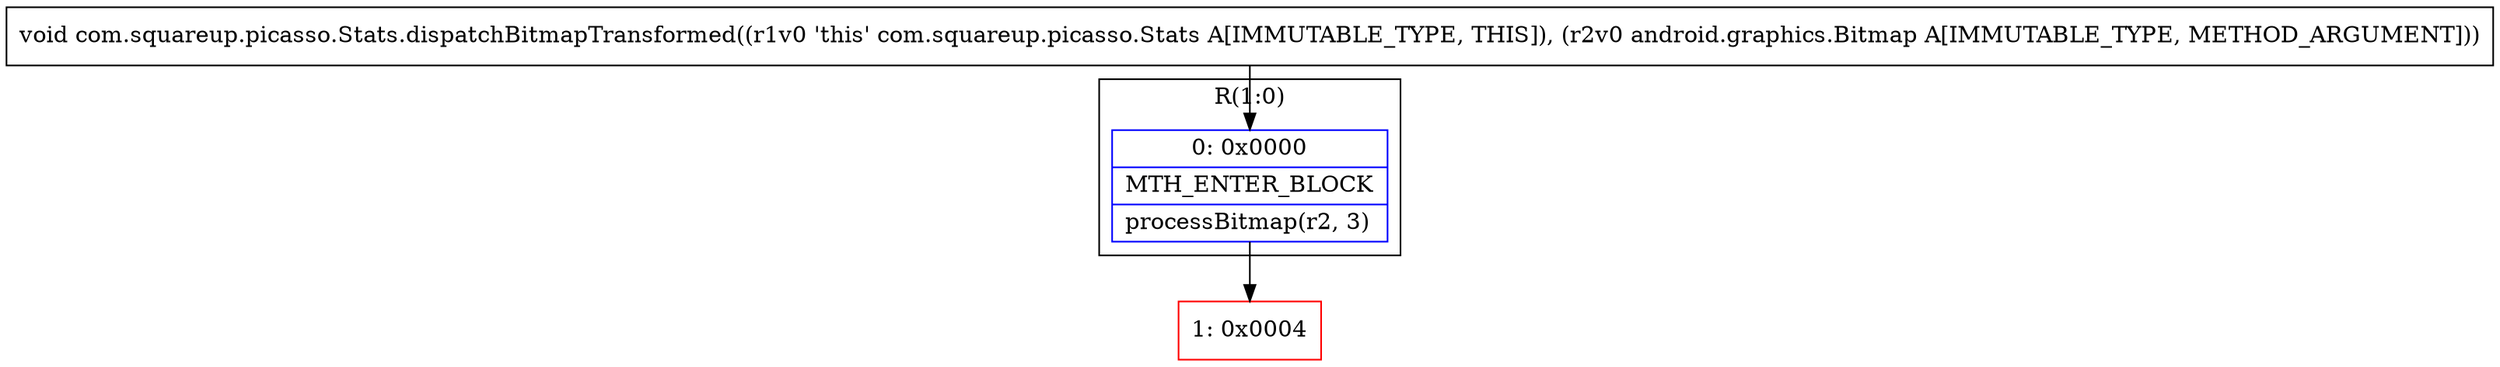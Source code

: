 digraph "CFG forcom.squareup.picasso.Stats.dispatchBitmapTransformed(Landroid\/graphics\/Bitmap;)V" {
subgraph cluster_Region_73951996 {
label = "R(1:0)";
node [shape=record,color=blue];
Node_0 [shape=record,label="{0\:\ 0x0000|MTH_ENTER_BLOCK\l|processBitmap(r2, 3)\l}"];
}
Node_1 [shape=record,color=red,label="{1\:\ 0x0004}"];
MethodNode[shape=record,label="{void com.squareup.picasso.Stats.dispatchBitmapTransformed((r1v0 'this' com.squareup.picasso.Stats A[IMMUTABLE_TYPE, THIS]), (r2v0 android.graphics.Bitmap A[IMMUTABLE_TYPE, METHOD_ARGUMENT])) }"];
MethodNode -> Node_0;
Node_0 -> Node_1;
}

